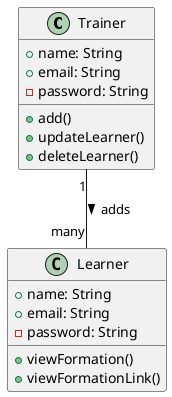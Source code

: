 @startuml
class Trainer {
    +name: String
    +email: String
    -password: String
    +add()
    +updateLearner()
    +deleteLearner()
}

class Learner {
    +name: String
    +email: String
    -password: String
    +viewFormation()
    +viewFormationLink()
}

Trainer "1" -- "many" Learner : adds >
@enduml